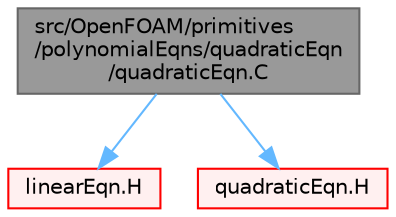 digraph "src/OpenFOAM/primitives/polynomialEqns/quadraticEqn/quadraticEqn.C"
{
 // LATEX_PDF_SIZE
  bgcolor="transparent";
  edge [fontname=Helvetica,fontsize=10,labelfontname=Helvetica,labelfontsize=10];
  node [fontname=Helvetica,fontsize=10,shape=box,height=0.2,width=0.4];
  Node1 [id="Node000001",label="src/OpenFOAM/primitives\l/polynomialEqns/quadraticEqn\l/quadraticEqn.C",height=0.2,width=0.4,color="gray40", fillcolor="grey60", style="filled", fontcolor="black",tooltip=" "];
  Node1 -> Node2 [id="edge1_Node000001_Node000002",color="steelblue1",style="solid",tooltip=" "];
  Node2 [id="Node000002",label="linearEqn.H",height=0.2,width=0.4,color="red", fillcolor="#FFF0F0", style="filled",URL="$linearEqn_8H.html",tooltip=" "];
  Node1 -> Node79 [id="edge2_Node000001_Node000079",color="steelblue1",style="solid",tooltip=" "];
  Node79 [id="Node000079",label="quadraticEqn.H",height=0.2,width=0.4,color="red", fillcolor="#FFF0F0", style="filled",URL="$quadraticEqn_8H.html",tooltip=" "];
}
